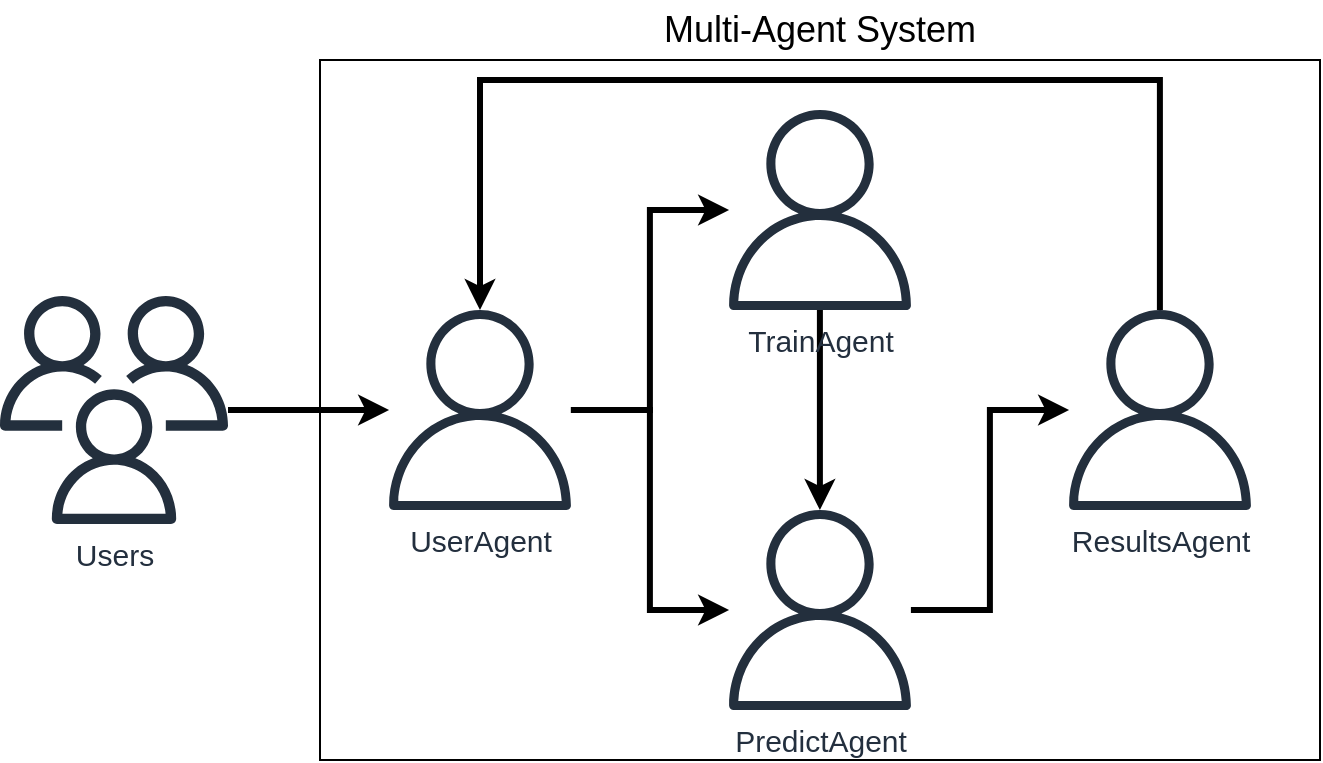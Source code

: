 <mxfile version="16.5.1" type="device"><diagram id="Ppb5LnDGnbfAdZnF8o3E" name="Página-1"><mxGraphModel dx="1053" dy="704" grid="1" gridSize="10" guides="1" tooltips="1" connect="1" arrows="1" fold="1" page="1" pageScale="1" pageWidth="827" pageHeight="1169" math="0" shadow="0"><root><mxCell id="0"/><mxCell id="1" parent="0"/><mxCell id="lFaZF4U6tUteO1lul2Nq-2" value="" style="rounded=0;whiteSpace=wrap;html=1;" vertex="1" parent="1"><mxGeometry x="180" y="80" width="500" height="350" as="geometry"/></mxCell><mxCell id="lFaZF4U6tUteO1lul2Nq-16" value="" style="edgeStyle=orthogonalEdgeStyle;rounded=0;orthogonalLoop=1;jettySize=auto;html=1;fontSize=18;strokeWidth=3;" edge="1" parent="1" source="lFaZF4U6tUteO1lul2Nq-1" target="lFaZF4U6tUteO1lul2Nq-15"><mxGeometry relative="1" as="geometry"/></mxCell><mxCell id="lFaZF4U6tUteO1lul2Nq-1" value="&lt;font style=&quot;font-size: 15px&quot;&gt;UserAgent&lt;/font&gt;" style="sketch=0;outlineConnect=0;fontColor=#232F3E;gradientColor=none;fillColor=#232F3D;strokeColor=none;dashed=0;verticalLabelPosition=bottom;verticalAlign=top;align=center;html=1;fontSize=12;fontStyle=0;aspect=fixed;pointerEvents=1;shape=mxgraph.aws4.user;" vertex="1" parent="1"><mxGeometry x="210" y="205" width="100" height="100" as="geometry"/></mxCell><mxCell id="lFaZF4U6tUteO1lul2Nq-4" value="&lt;font style=&quot;font-size: 15px&quot;&gt;PredictAgent&lt;/font&gt;" style="sketch=0;outlineConnect=0;fontColor=#232F3E;gradientColor=none;fillColor=#232F3D;strokeColor=none;dashed=0;verticalLabelPosition=bottom;verticalAlign=top;align=center;html=1;fontSize=12;fontStyle=0;aspect=fixed;pointerEvents=1;shape=mxgraph.aws4.user;" vertex="1" parent="1"><mxGeometry x="380" y="305" width="100" height="100" as="geometry"/></mxCell><mxCell id="lFaZF4U6tUteO1lul2Nq-6" value="&lt;font style=&quot;font-size: 15px&quot;&gt;ResultsAgent&lt;/font&gt;" style="sketch=0;outlineConnect=0;fontColor=#232F3E;gradientColor=none;fillColor=#232F3D;strokeColor=none;dashed=0;verticalLabelPosition=bottom;verticalAlign=top;align=center;html=1;fontSize=12;fontStyle=0;aspect=fixed;pointerEvents=1;shape=mxgraph.aws4.user;" vertex="1" parent="1"><mxGeometry x="550" y="205" width="100" height="100" as="geometry"/></mxCell><mxCell id="lFaZF4U6tUteO1lul2Nq-7" value="&lt;font style=&quot;font-size: 15px&quot;&gt;Users&lt;/font&gt;" style="sketch=0;outlineConnect=0;fontColor=#232F3E;gradientColor=none;fillColor=#232F3D;strokeColor=none;dashed=0;verticalLabelPosition=bottom;verticalAlign=top;align=center;html=1;fontSize=12;fontStyle=0;aspect=fixed;pointerEvents=1;shape=mxgraph.aws4.users;" vertex="1" parent="1"><mxGeometry x="20" y="198" width="114" height="114" as="geometry"/></mxCell><mxCell id="lFaZF4U6tUteO1lul2Nq-8" value="&lt;font style=&quot;font-size: 18px&quot;&gt;Multi-Agent System&lt;/font&gt;" style="text;html=1;strokeColor=none;fillColor=none;align=center;verticalAlign=middle;whiteSpace=wrap;rounded=0;" vertex="1" parent="1"><mxGeometry x="315" y="50" width="230" height="30" as="geometry"/></mxCell><mxCell id="lFaZF4U6tUteO1lul2Nq-13" value="" style="endArrow=classic;html=1;rounded=0;fontSize=18;strokeWidth=3;" edge="1" parent="1" source="lFaZF4U6tUteO1lul2Nq-7" target="lFaZF4U6tUteO1lul2Nq-1"><mxGeometry width="50" height="50" relative="1" as="geometry"><mxPoint x="180" y="350" as="sourcePoint"/><mxPoint x="230" y="300" as="targetPoint"/></mxGeometry></mxCell><mxCell id="lFaZF4U6tUteO1lul2Nq-18" value="" style="edgeStyle=orthogonalEdgeStyle;rounded=0;orthogonalLoop=1;jettySize=auto;html=1;fontSize=18;strokeWidth=3;" edge="1" parent="1" source="lFaZF4U6tUteO1lul2Nq-15" target="lFaZF4U6tUteO1lul2Nq-4"><mxGeometry relative="1" as="geometry"><Array as="points"><mxPoint x="430" y="290"/><mxPoint x="430" y="290"/></Array></mxGeometry></mxCell><mxCell id="lFaZF4U6tUteO1lul2Nq-15" value="&lt;font style=&quot;font-size: 15px&quot;&gt;TrainAgent&lt;/font&gt;" style="sketch=0;outlineConnect=0;fontColor=#232F3E;gradientColor=none;fillColor=#232F3D;strokeColor=none;dashed=0;verticalLabelPosition=bottom;verticalAlign=top;align=center;html=1;fontSize=12;fontStyle=0;aspect=fixed;pointerEvents=1;shape=mxgraph.aws4.user;" vertex="1" parent="1"><mxGeometry x="380" y="105" width="100" height="100" as="geometry"/></mxCell><mxCell id="lFaZF4U6tUteO1lul2Nq-17" value="" style="edgeStyle=orthogonalEdgeStyle;rounded=0;orthogonalLoop=1;jettySize=auto;html=1;fontSize=18;strokeWidth=3;" edge="1" parent="1" source="lFaZF4U6tUteO1lul2Nq-1" target="lFaZF4U6tUteO1lul2Nq-4"><mxGeometry relative="1" as="geometry"><mxPoint x="315.455" y="265" as="sourcePoint"/><mxPoint x="394.545" y="165" as="targetPoint"/></mxGeometry></mxCell><mxCell id="lFaZF4U6tUteO1lul2Nq-19" value="" style="edgeStyle=orthogonalEdgeStyle;rounded=0;orthogonalLoop=1;jettySize=auto;html=1;fontSize=18;strokeWidth=3;" edge="1" parent="1" source="lFaZF4U6tUteO1lul2Nq-4" target="lFaZF4U6tUteO1lul2Nq-6"><mxGeometry relative="1" as="geometry"><mxPoint x="315.455" y="265" as="sourcePoint"/><mxPoint x="394.545" y="165" as="targetPoint"/></mxGeometry></mxCell><mxCell id="lFaZF4U6tUteO1lul2Nq-20" value="" style="edgeStyle=orthogonalEdgeStyle;rounded=0;orthogonalLoop=1;jettySize=auto;html=1;fontSize=18;strokeWidth=3;" edge="1" parent="1" source="lFaZF4U6tUteO1lul2Nq-6" target="lFaZF4U6tUteO1lul2Nq-1"><mxGeometry relative="1" as="geometry"><mxPoint x="485.455" y="365" as="sourcePoint"/><mxPoint x="564.545" y="265" as="targetPoint"/><Array as="points"><mxPoint x="600" y="90"/><mxPoint x="260" y="90"/></Array></mxGeometry></mxCell></root></mxGraphModel></diagram></mxfile>